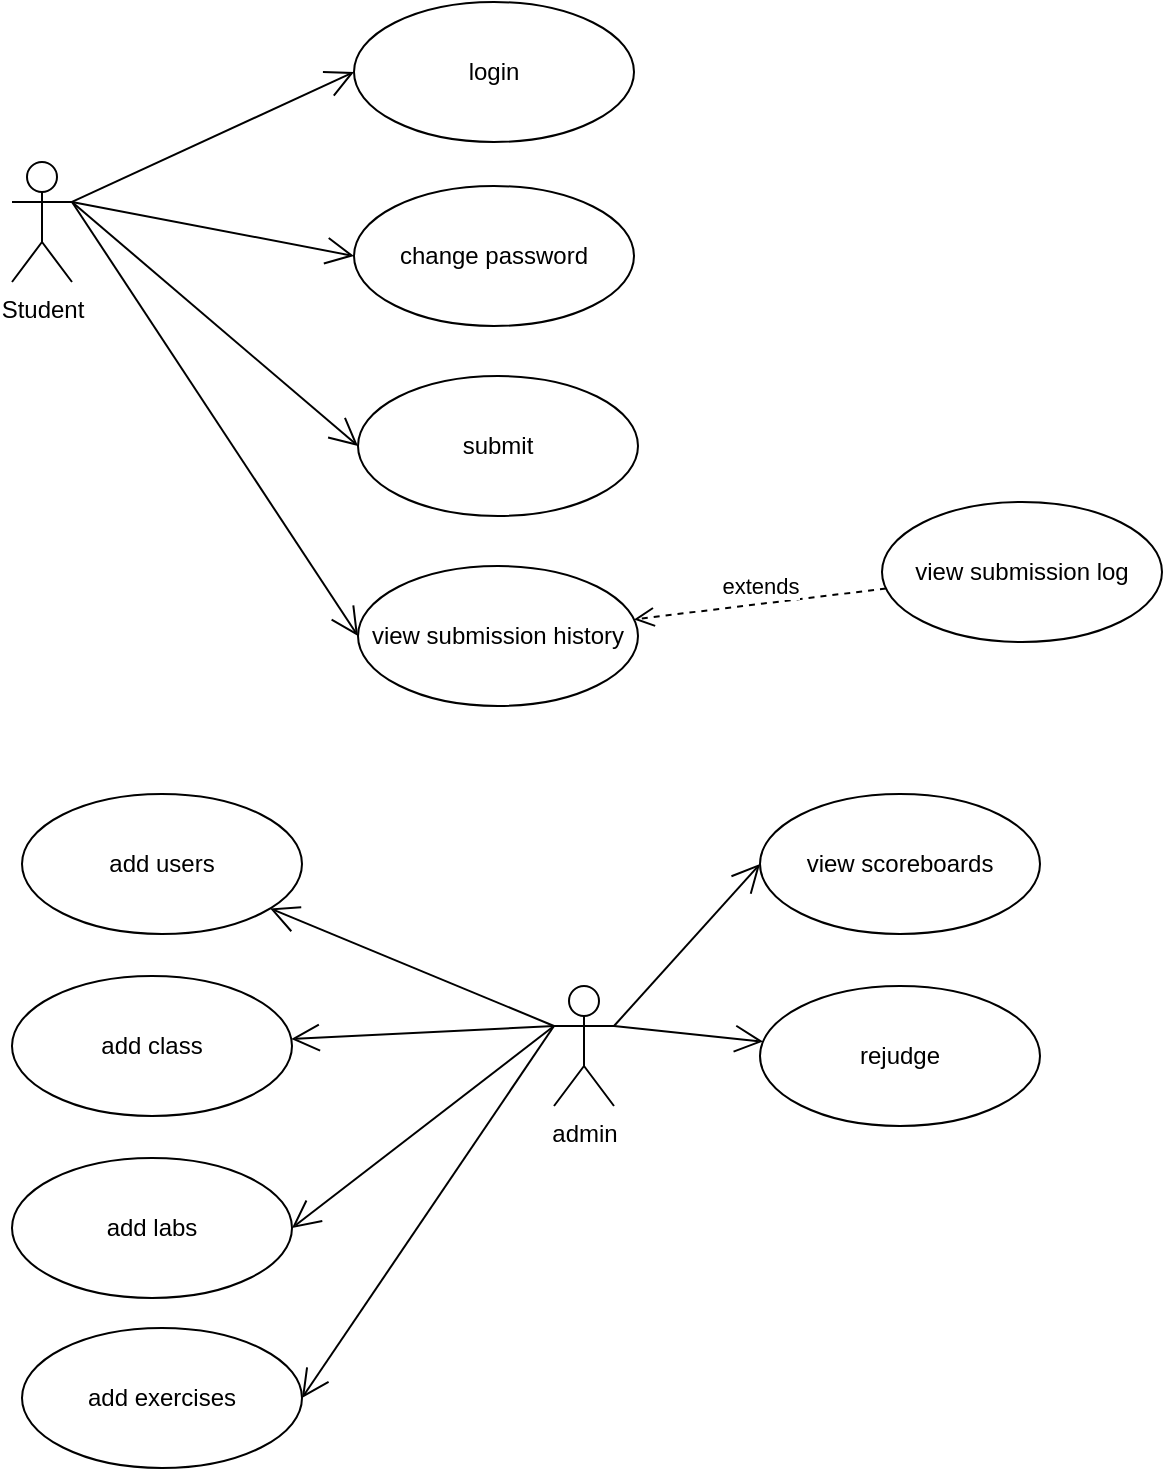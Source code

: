 <mxfile version="16.5.1" type="device" pages="2"><diagram id="pQaRFfFDf-aqfnJZsFcH" name="usecase"><mxGraphModel dx="1186" dy="614" grid="0" gridSize="10" guides="1" tooltips="1" connect="1" arrows="1" fold="1" page="0" pageScale="1" pageWidth="850" pageHeight="1100" math="0" shadow="0"><root><mxCell id="0"/><mxCell id="1" parent="0"/><mxCell id="3lFC-aFUMbooV1zk3jJ1-1" value="Student" style="shape=umlActor;verticalLabelPosition=bottom;verticalAlign=top;html=1;" parent="1" vertex="1"><mxGeometry x="118" y="174" width="30" height="60" as="geometry"/></mxCell><mxCell id="3lFC-aFUMbooV1zk3jJ1-2" value="login" style="ellipse;whiteSpace=wrap;html=1;" parent="1" vertex="1"><mxGeometry x="289" y="94" width="140" height="70" as="geometry"/></mxCell><mxCell id="3lFC-aFUMbooV1zk3jJ1-3" value="change password" style="ellipse;whiteSpace=wrap;html=1;" parent="1" vertex="1"><mxGeometry x="289" y="186" width="140" height="70" as="geometry"/></mxCell><mxCell id="3lFC-aFUMbooV1zk3jJ1-4" value="submit" style="ellipse;whiteSpace=wrap;html=1;" parent="1" vertex="1"><mxGeometry x="291" y="281" width="140" height="70" as="geometry"/></mxCell><mxCell id="3lFC-aFUMbooV1zk3jJ1-5" value="view submission history" style="ellipse;whiteSpace=wrap;html=1;" parent="1" vertex="1"><mxGeometry x="291" y="376" width="140" height="70" as="geometry"/></mxCell><mxCell id="3lFC-aFUMbooV1zk3jJ1-8" value="" style="endArrow=open;endFill=1;endSize=12;html=1;rounded=0;exitX=1;exitY=0.333;exitDx=0;exitDy=0;exitPerimeter=0;entryX=0;entryY=0.5;entryDx=0;entryDy=0;" parent="1" source="3lFC-aFUMbooV1zk3jJ1-1" target="3lFC-aFUMbooV1zk3jJ1-2" edge="1"><mxGeometry width="160" relative="1" as="geometry"><mxPoint x="344" y="450" as="sourcePoint"/><mxPoint x="504" y="450" as="targetPoint"/></mxGeometry></mxCell><mxCell id="3lFC-aFUMbooV1zk3jJ1-9" value="" style="endArrow=open;endFill=1;endSize=12;html=1;rounded=0;entryX=0;entryY=0.5;entryDx=0;entryDy=0;exitX=1;exitY=0.333;exitDx=0;exitDy=0;exitPerimeter=0;" parent="1" source="3lFC-aFUMbooV1zk3jJ1-1" target="3lFC-aFUMbooV1zk3jJ1-3" edge="1"><mxGeometry width="160" relative="1" as="geometry"><mxPoint x="184" y="188" as="sourcePoint"/><mxPoint x="299" y="139" as="targetPoint"/></mxGeometry></mxCell><mxCell id="3lFC-aFUMbooV1zk3jJ1-10" value="" style="endArrow=open;endFill=1;endSize=12;html=1;rounded=0;entryX=0;entryY=0.5;entryDx=0;entryDy=0;exitX=1;exitY=0.333;exitDx=0;exitDy=0;exitPerimeter=0;" parent="1" source="3lFC-aFUMbooV1zk3jJ1-1" target="3lFC-aFUMbooV1zk3jJ1-4" edge="1"><mxGeometry width="160" relative="1" as="geometry"><mxPoint x="202" y="199" as="sourcePoint"/><mxPoint x="299" y="231" as="targetPoint"/></mxGeometry></mxCell><mxCell id="3lFC-aFUMbooV1zk3jJ1-14" value="" style="endArrow=open;endFill=1;endSize=12;html=1;rounded=0;entryX=0;entryY=0.5;entryDx=0;entryDy=0;exitX=1;exitY=0.333;exitDx=0;exitDy=0;exitPerimeter=0;" parent="1" source="3lFC-aFUMbooV1zk3jJ1-1" target="3lFC-aFUMbooV1zk3jJ1-5" edge="1"><mxGeometry width="160" relative="1" as="geometry"><mxPoint x="149" y="185" as="sourcePoint"/><mxPoint x="301" y="326" as="targetPoint"/></mxGeometry></mxCell><mxCell id="3lFC-aFUMbooV1zk3jJ1-15" value="admin" style="shape=umlActor;verticalLabelPosition=bottom;verticalAlign=top;html=1;" parent="1" vertex="1"><mxGeometry x="389" y="586" width="30" height="60" as="geometry"/></mxCell><mxCell id="3lFC-aFUMbooV1zk3jJ1-16" value="add users" style="ellipse;whiteSpace=wrap;html=1;" parent="1" vertex="1"><mxGeometry x="123" y="490" width="140" height="70" as="geometry"/></mxCell><mxCell id="3lFC-aFUMbooV1zk3jJ1-17" value="add class" style="ellipse;whiteSpace=wrap;html=1;" parent="1" vertex="1"><mxGeometry x="118" y="581" width="140" height="70" as="geometry"/></mxCell><mxCell id="3lFC-aFUMbooV1zk3jJ1-18" value="add labs" style="ellipse;whiteSpace=wrap;html=1;" parent="1" vertex="1"><mxGeometry x="118" y="672" width="140" height="70" as="geometry"/></mxCell><mxCell id="3lFC-aFUMbooV1zk3jJ1-19" value="add exercises" style="ellipse;whiteSpace=wrap;html=1;" parent="1" vertex="1"><mxGeometry x="123" y="757" width="140" height="70" as="geometry"/></mxCell><mxCell id="3lFC-aFUMbooV1zk3jJ1-20" value="view scoreboards" style="ellipse;whiteSpace=wrap;html=1;" parent="1" vertex="1"><mxGeometry x="492" y="490" width="140" height="70" as="geometry"/></mxCell><mxCell id="3lFC-aFUMbooV1zk3jJ1-21" value="rejudge" style="ellipse;whiteSpace=wrap;html=1;" parent="1" vertex="1"><mxGeometry x="492" y="586" width="140" height="70" as="geometry"/></mxCell><mxCell id="3lFC-aFUMbooV1zk3jJ1-22" value="view submission log" style="ellipse;whiteSpace=wrap;html=1;" parent="1" vertex="1"><mxGeometry x="553" y="344" width="140" height="70" as="geometry"/></mxCell><mxCell id="3lFC-aFUMbooV1zk3jJ1-23" value="extends" style="html=1;verticalAlign=bottom;endArrow=open;dashed=1;endSize=8;rounded=0;" parent="1" source="3lFC-aFUMbooV1zk3jJ1-22" target="3lFC-aFUMbooV1zk3jJ1-5" edge="1"><mxGeometry relative="1" as="geometry"><mxPoint x="464" y="409" as="sourcePoint"/><mxPoint x="419" y="409" as="targetPoint"/></mxGeometry></mxCell><mxCell id="3lFC-aFUMbooV1zk3jJ1-25" value="" style="endArrow=open;endFill=1;endSize=12;html=1;rounded=0;exitX=0;exitY=0.333;exitDx=0;exitDy=0;exitPerimeter=0;" parent="1" source="3lFC-aFUMbooV1zk3jJ1-15" target="3lFC-aFUMbooV1zk3jJ1-16" edge="1"><mxGeometry width="160" relative="1" as="geometry"><mxPoint x="158" y="204" as="sourcePoint"/><mxPoint x="301" y="421" as="targetPoint"/></mxGeometry></mxCell><mxCell id="3lFC-aFUMbooV1zk3jJ1-26" value="" style="endArrow=open;endFill=1;endSize=12;html=1;rounded=0;exitX=0;exitY=0.333;exitDx=0;exitDy=0;exitPerimeter=0;" parent="1" source="3lFC-aFUMbooV1zk3jJ1-15" target="3lFC-aFUMbooV1zk3jJ1-17" edge="1"><mxGeometry width="160" relative="1" as="geometry"><mxPoint x="380" y="616" as="sourcePoint"/><mxPoint x="253.294" y="559.344" as="targetPoint"/></mxGeometry></mxCell><mxCell id="3lFC-aFUMbooV1zk3jJ1-27" value="" style="endArrow=open;endFill=1;endSize=12;html=1;rounded=0;exitX=0;exitY=0.333;exitDx=0;exitDy=0;exitPerimeter=0;entryX=1;entryY=0.5;entryDx=0;entryDy=0;" parent="1" source="3lFC-aFUMbooV1zk3jJ1-15" target="3lFC-aFUMbooV1zk3jJ1-18" edge="1"><mxGeometry width="160" relative="1" as="geometry"><mxPoint x="399" y="616" as="sourcePoint"/><mxPoint x="267.656" y="622.535" as="targetPoint"/></mxGeometry></mxCell><mxCell id="3lFC-aFUMbooV1zk3jJ1-28" value="" style="endArrow=open;endFill=1;endSize=12;html=1;rounded=0;exitX=0;exitY=0.333;exitDx=0;exitDy=0;exitPerimeter=0;entryX=1;entryY=0.5;entryDx=0;entryDy=0;" parent="1" source="3lFC-aFUMbooV1zk3jJ1-15" target="3lFC-aFUMbooV1zk3jJ1-19" edge="1"><mxGeometry width="160" relative="1" as="geometry"><mxPoint x="399" y="616" as="sourcePoint"/><mxPoint x="268" y="717" as="targetPoint"/></mxGeometry></mxCell><mxCell id="3lFC-aFUMbooV1zk3jJ1-29" value="" style="endArrow=open;endFill=1;endSize=12;html=1;rounded=0;exitX=1;exitY=0.333;exitDx=0;exitDy=0;exitPerimeter=0;entryX=0;entryY=0.5;entryDx=0;entryDy=0;" parent="1" source="3lFC-aFUMbooV1zk3jJ1-15" target="3lFC-aFUMbooV1zk3jJ1-20" edge="1"><mxGeometry width="160" relative="1" as="geometry"><mxPoint x="399" y="616" as="sourcePoint"/><mxPoint x="273" y="802" as="targetPoint"/></mxGeometry></mxCell><mxCell id="3lFC-aFUMbooV1zk3jJ1-30" value="" style="endArrow=open;endFill=1;endSize=12;html=1;rounded=0;exitX=1;exitY=0.333;exitDx=0;exitDy=0;exitPerimeter=0;" parent="1" source="3lFC-aFUMbooV1zk3jJ1-15" target="3lFC-aFUMbooV1zk3jJ1-21" edge="1"><mxGeometry width="160" relative="1" as="geometry"><mxPoint x="429" y="616" as="sourcePoint"/><mxPoint x="502" y="535" as="targetPoint"/></mxGeometry></mxCell></root></mxGraphModel></diagram><diagram id="LagUmEEErUrpzYi7CK_h" name="class"><mxGraphModel dx="1186" dy="614" grid="0" gridSize="10" guides="1" tooltips="1" connect="1" arrows="1" fold="1" page="1" pageScale="1" pageWidth="850" pageHeight="1100" math="0" shadow="0"><root><mxCell id="spy2Ib5McuBIrNuOsgR_-0"/><mxCell id="spy2Ib5McuBIrNuOsgR_-1" parent="spy2Ib5McuBIrNuOsgR_-0"/><mxCell id="0NRsgtW2VscIgM-NVRNd-0" value="ClassProfile" style="swimlane;fontStyle=0;childLayout=stackLayout;horizontal=1;startSize=26;fillColor=none;horizontalStack=0;resizeParent=1;resizeParentMax=0;resizeLast=0;collapsible=1;marginBottom=0;" parent="spy2Ib5McuBIrNuOsgR_-1" vertex="1"><mxGeometry x="234" y="52" width="140" height="78" as="geometry"/></mxCell><mxCell id="0NRsgtW2VscIgM-NVRNd-1" value="+ Code: String" style="text;strokeColor=none;fillColor=none;align=left;verticalAlign=top;spacingLeft=4;spacingRight=4;overflow=hidden;rotatable=0;points=[[0,0.5],[1,0.5]];portConstraint=eastwest;" parent="0NRsgtW2VscIgM-NVRNd-0" vertex="1"><mxGeometry y="26" width="140" height="26" as="geometry"/></mxCell><mxCell id="0NRsgtW2VscIgM-NVRNd-2" value="+ Course: String" style="text;strokeColor=none;fillColor=none;align=left;verticalAlign=top;spacingLeft=4;spacingRight=4;overflow=hidden;rotatable=0;points=[[0,0.5],[1,0.5]];portConstraint=eastwest;" parent="0NRsgtW2VscIgM-NVRNd-0" vertex="1"><mxGeometry y="52" width="140" height="26" as="geometry"/></mxCell><mxCell id="0NRsgtW2VscIgM-NVRNd-4" value="StudentProfile" style="swimlane;fontStyle=0;childLayout=stackLayout;horizontal=1;startSize=26;fillColor=none;horizontalStack=0;resizeParent=1;resizeParentMax=0;resizeLast=0;collapsible=1;marginBottom=0;" parent="spy2Ib5McuBIrNuOsgR_-1" vertex="1"><mxGeometry x="514" y="46" width="140" height="78" as="geometry"/></mxCell><mxCell id="0NRsgtW2VscIgM-NVRNd-5" value="+ ID: String" style="text;strokeColor=none;fillColor=none;align=left;verticalAlign=top;spacingLeft=4;spacingRight=4;overflow=hidden;rotatable=0;points=[[0,0.5],[1,0.5]];portConstraint=eastwest;" parent="0NRsgtW2VscIgM-NVRNd-4" vertex="1"><mxGeometry y="26" width="140" height="26" as="geometry"/></mxCell><mxCell id="0NRsgtW2VscIgM-NVRNd-6" value="+ FullName: String" style="text;strokeColor=none;fillColor=none;align=left;verticalAlign=top;spacingLeft=4;spacingRight=4;overflow=hidden;rotatable=0;points=[[0,0.5],[1,0.5]];portConstraint=eastwest;" parent="0NRsgtW2VscIgM-NVRNd-4" vertex="1"><mxGeometry y="52" width="140" height="26" as="geometry"/></mxCell><mxCell id="0NRsgtW2VscIgM-NVRNd-9" value="" style="endArrow=open;html=1;endSize=12;startArrow=diamondThin;startSize=14;startFill=0;edgeStyle=orthogonalEdgeStyle;align=left;verticalAlign=bottom;rounded=0;exitX=1.014;exitY=0.167;exitDx=0;exitDy=0;entryX=0;entryY=0.25;entryDx=0;entryDy=0;noEdgeStyle=1;orthogonal=1;exitPerimeter=0;" parent="spy2Ib5McuBIrNuOsgR_-1" source="0NRsgtW2VscIgM-NVRNd-0" target="0NRsgtW2VscIgM-NVRNd-4" edge="1"><mxGeometry x="-1" y="3" relative="1" as="geometry"><mxPoint x="412" y="295" as="sourcePoint"/><mxPoint x="572" y="295" as="targetPoint"/><Array as="points"/></mxGeometry></mxCell><mxCell id="0NRsgtW2VscIgM-NVRNd-10" value="Lab" style="swimlane;fontStyle=0;childLayout=stackLayout;horizontal=1;startSize=26;fillColor=none;horizontalStack=0;resizeParent=1;resizeParentMax=0;resizeLast=0;collapsible=1;marginBottom=0;" parent="spy2Ib5McuBIrNuOsgR_-1" vertex="1"><mxGeometry x="70" y="221" width="140" height="78" as="geometry"/></mxCell><mxCell id="0NRsgtW2VscIgM-NVRNd-11" value="+ Code: String" style="text;strokeColor=none;fillColor=none;align=left;verticalAlign=top;spacingLeft=4;spacingRight=4;overflow=hidden;rotatable=0;points=[[0,0.5],[1,0.5]];portConstraint=eastwest;" parent="0NRsgtW2VscIgM-NVRNd-10" vertex="1"><mxGeometry y="26" width="140" height="26" as="geometry"/></mxCell><mxCell id="0NRsgtW2VscIgM-NVRNd-12" value="+ ShortName: String" style="text;strokeColor=none;fillColor=none;align=left;verticalAlign=top;spacingLeft=4;spacingRight=4;overflow=hidden;rotatable=0;points=[[0,0.5],[1,0.5]];portConstraint=eastwest;" parent="0NRsgtW2VscIgM-NVRNd-10" vertex="1"><mxGeometry y="52" width="140" height="26" as="geometry"/></mxCell><mxCell id="0NRsgtW2VscIgM-NVRNd-14" value="Exercise" style="swimlane;fontStyle=0;childLayout=stackLayout;horizontal=1;startSize=26;fillColor=none;horizontalStack=0;resizeParent=1;resizeParentMax=0;resizeLast=0;collapsible=1;marginBottom=0;" parent="spy2Ib5McuBIrNuOsgR_-1" vertex="1"><mxGeometry x="299" y="228" width="140" height="156" as="geometry"/></mxCell><mxCell id="0NRsgtW2VscIgM-NVRNd-15" value="+ Code: String" style="text;strokeColor=none;fillColor=none;align=left;verticalAlign=top;spacingLeft=4;spacingRight=4;overflow=hidden;rotatable=0;points=[[0,0.5],[1,0.5]];portConstraint=eastwest;" parent="0NRsgtW2VscIgM-NVRNd-14" vertex="1"><mxGeometry y="26" width="140" height="26" as="geometry"/></mxCell><mxCell id="f9CZHfPChUrVXAI7VLmM-0" value="+ Language: String" style="text;strokeColor=none;fillColor=none;align=left;verticalAlign=top;spacingLeft=4;spacingRight=4;overflow=hidden;rotatable=0;points=[[0,0.5],[1,0.5]];portConstraint=eastwest;" parent="0NRsgtW2VscIgM-NVRNd-14" vertex="1"><mxGeometry y="52" width="140" height="26" as="geometry"/></mxCell><mxCell id="f9CZHfPChUrVXAI7VLmM-1" value="+ JudgeScript: String" style="text;strokeColor=none;fillColor=none;align=left;verticalAlign=top;spacingLeft=4;spacingRight=4;overflow=hidden;rotatable=0;points=[[0,0.5],[1,0.5]];portConstraint=eastwest;" parent="0NRsgtW2VscIgM-NVRNd-14" vertex="1"><mxGeometry y="78" width="140" height="26" as="geometry"/></mxCell><mxCell id="f9CZHfPChUrVXAI7VLmM-2" value="+ TestcaseIn: String" style="text;strokeColor=none;fillColor=none;align=left;verticalAlign=top;spacingLeft=4;spacingRight=4;overflow=hidden;rotatable=0;points=[[0,0.5],[1,0.5]];portConstraint=eastwest;" parent="0NRsgtW2VscIgM-NVRNd-14" vertex="1"><mxGeometry y="104" width="140" height="26" as="geometry"/></mxCell><mxCell id="f9CZHfPChUrVXAI7VLmM-3" value="+ TestcaseOut: String" style="text;strokeColor=none;fillColor=none;align=left;verticalAlign=top;spacingLeft=4;spacingRight=4;overflow=hidden;rotatable=0;points=[[0,0.5],[1,0.5]];portConstraint=eastwest;" parent="0NRsgtW2VscIgM-NVRNd-14" vertex="1"><mxGeometry y="130" width="140" height="26" as="geometry"/></mxCell><mxCell id="0NRsgtW2VscIgM-NVRNd-20" value="" style="endArrow=open;html=1;endSize=12;startArrow=diamondThin;startSize=14;startFill=0;edgeStyle=orthogonalEdgeStyle;align=left;verticalAlign=bottom;rounded=0;exitX=1;exitY=0.25;exitDx=0;exitDy=0;entryX=0;entryY=0.25;entryDx=0;entryDy=0;" parent="spy2Ib5McuBIrNuOsgR_-1" source="0NRsgtW2VscIgM-NVRNd-10" target="0NRsgtW2VscIgM-NVRNd-14" edge="1"><mxGeometry x="-1" y="3" relative="1" as="geometry"><mxPoint x="412" y="295" as="sourcePoint"/><mxPoint x="293" y="241" as="targetPoint"/></mxGeometry></mxCell><mxCell id="f9CZHfPChUrVXAI7VLmM-4" value="Submission" style="swimlane;fontStyle=0;childLayout=stackLayout;horizontal=1;startSize=26;fillColor=none;horizontalStack=0;resizeParent=1;resizeParentMax=0;resizeLast=0;collapsible=1;marginBottom=0;" parent="spy2Ib5McuBIrNuOsgR_-1" vertex="1"><mxGeometry x="514" y="225" width="140" height="182" as="geometry"/></mxCell><mxCell id="f9CZHfPChUrVXAI7VLmM-19" value="+ Script: String" style="text;strokeColor=none;fillColor=none;align=left;verticalAlign=top;spacingLeft=4;spacingRight=4;overflow=hidden;rotatable=0;points=[[0,0.5],[1,0.5]];portConstraint=eastwest;" parent="f9CZHfPChUrVXAI7VLmM-4" vertex="1"><mxGeometry y="26" width="140" height="26" as="geometry"/></mxCell><mxCell id="f9CZHfPChUrVXAI7VLmM-20" value="+ State: String" style="text;strokeColor=none;fillColor=none;align=left;verticalAlign=top;spacingLeft=4;spacingRight=4;overflow=hidden;rotatable=0;points=[[0,0.5],[1,0.5]];portConstraint=eastwest;" parent="f9CZHfPChUrVXAI7VLmM-4" vertex="1"><mxGeometry y="52" width="140" height="26" as="geometry"/></mxCell><mxCell id="f9CZHfPChUrVXAI7VLmM-21" value="+ Log: String" style="text;strokeColor=none;fillColor=none;align=left;verticalAlign=top;spacingLeft=4;spacingRight=4;overflow=hidden;rotatable=0;points=[[0,0.5],[1,0.5]];portConstraint=eastwest;" parent="f9CZHfPChUrVXAI7VLmM-4" vertex="1"><mxGeometry y="78" width="140" height="26" as="geometry"/></mxCell><mxCell id="f9CZHfPChUrVXAI7VLmM-22" value="+ Score: Double" style="text;strokeColor=none;fillColor=none;align=left;verticalAlign=top;spacingLeft=4;spacingRight=4;overflow=hidden;rotatable=0;points=[[0,0.5],[1,0.5]];portConstraint=eastwest;" parent="f9CZHfPChUrVXAI7VLmM-4" vertex="1"><mxGeometry y="104" width="140" height="26" as="geometry"/></mxCell><mxCell id="f9CZHfPChUrVXAI7VLmM-23" value="+ DateTime: DateTime" style="text;strokeColor=none;fillColor=none;align=left;verticalAlign=top;spacingLeft=4;spacingRight=4;overflow=hidden;rotatable=0;points=[[0,0.5],[1,0.5]];portConstraint=eastwest;" parent="f9CZHfPChUrVXAI7VLmM-4" vertex="1"><mxGeometry y="130" width="140" height="26" as="geometry"/></mxCell><mxCell id="tO4B1DnLy-hbOq308zwh-0" value="+ Source: String" style="text;strokeColor=none;fillColor=none;align=left;verticalAlign=top;spacingLeft=4;spacingRight=4;overflow=hidden;rotatable=0;points=[[0,0.5],[1,0.5]];portConstraint=eastwest;" parent="f9CZHfPChUrVXAI7VLmM-4" vertex="1"><mxGeometry y="156" width="140" height="26" as="geometry"/></mxCell><mxCell id="f9CZHfPChUrVXAI7VLmM-15" value="" style="endArrow=none;html=1;edgeStyle=orthogonalEdgeStyle;rounded=0;exitX=0.5;exitY=1;exitDx=0;exitDy=0;entryX=0.5;entryY=0;entryDx=0;entryDy=0;" parent="spy2Ib5McuBIrNuOsgR_-1" source="0NRsgtW2VscIgM-NVRNd-4" target="f9CZHfPChUrVXAI7VLmM-4" edge="1"><mxGeometry relative="1" as="geometry"><mxPoint x="363" y="252" as="sourcePoint"/><mxPoint x="584" y="220" as="targetPoint"/></mxGeometry></mxCell><mxCell id="f9CZHfPChUrVXAI7VLmM-18" value="" style="endArrow=none;html=1;edgeStyle=orthogonalEdgeStyle;rounded=0;exitX=0.5;exitY=0;exitDx=0;exitDy=0;entryX=0;entryY=0.25;entryDx=0;entryDy=0;" parent="spy2Ib5McuBIrNuOsgR_-1" source="0NRsgtW2VscIgM-NVRNd-14" target="f9CZHfPChUrVXAI7VLmM-4" edge="1"><mxGeometry relative="1" as="geometry"><mxPoint x="594" y="135" as="sourcePoint"/><mxPoint x="594" y="235" as="targetPoint"/></mxGeometry></mxCell><mxCell id="f9CZHfPChUrVXAI7VLmM-24" value="" style="endArrow=none;html=1;edgeStyle=orthogonalEdgeStyle;rounded=0;exitX=0.5;exitY=0;exitDx=0;exitDy=0;entryX=0;entryY=0.5;entryDx=0;entryDy=0;" parent="spy2Ib5McuBIrNuOsgR_-1" source="0NRsgtW2VscIgM-NVRNd-10" target="0NRsgtW2VscIgM-NVRNd-1" edge="1"><mxGeometry relative="1" as="geometry"><mxPoint x="379" y="238" as="sourcePoint"/><mxPoint x="524" y="287" as="targetPoint"/></mxGeometry></mxCell><mxCell id="tO4B1DnLy-hbOq308zwh-1" value="Result" style="swimlane;fontStyle=0;childLayout=stackLayout;horizontal=1;startSize=26;fillColor=none;horizontalStack=0;resizeParent=1;resizeParentMax=0;resizeLast=0;collapsible=1;marginBottom=0;" parent="spy2Ib5McuBIrNuOsgR_-1" vertex="1"><mxGeometry x="282" y="448" width="140" height="52" as="geometry"/></mxCell><mxCell id="tO4B1DnLy-hbOq308zwh-2" value="+ Score: Double" style="text;strokeColor=none;fillColor=none;align=left;verticalAlign=top;spacingLeft=4;spacingRight=4;overflow=hidden;rotatable=0;points=[[0,0.5],[1,0.5]];portConstraint=eastwest;" parent="tO4B1DnLy-hbOq308zwh-1" vertex="1"><mxGeometry y="26" width="140" height="26" as="geometry"/></mxCell><mxCell id="tO4B1DnLy-hbOq308zwh-4" value="" style="endArrow=none;html=1;edgeStyle=orthogonalEdgeStyle;rounded=0;entryX=-0.007;entryY=0.385;entryDx=0;entryDy=0;entryPerimeter=0;exitX=0.429;exitY=0.962;exitDx=0;exitDy=0;exitPerimeter=0;" parent="spy2Ib5McuBIrNuOsgR_-1" source="0NRsgtW2VscIgM-NVRNd-12" target="tO4B1DnLy-hbOq308zwh-1" edge="1"><mxGeometry relative="1" as="geometry"><mxPoint x="133" y="315" as="sourcePoint"/><mxPoint x="244" y="101" as="targetPoint"/></mxGeometry></mxCell><mxCell id="tO4B1DnLy-hbOq308zwh-5" value="" style="endArrow=none;html=1;edgeStyle=orthogonalEdgeStyle;rounded=0;entryX=1.021;entryY=0.231;entryDx=0;entryDy=0;entryPerimeter=0;exitX=1;exitY=0.25;exitDx=0;exitDy=0;" parent="spy2Ib5McuBIrNuOsgR_-1" source="0NRsgtW2VscIgM-NVRNd-4" target="tO4B1DnLy-hbOq308zwh-2" edge="1"><mxGeometry relative="1" as="geometry"><mxPoint x="140.06" y="308.012" as="sourcePoint"/><mxPoint x="302.02" y="473.02" as="targetPoint"/><Array as="points"><mxPoint x="726" y="67"/><mxPoint x="726" y="475"/></Array></mxGeometry></mxCell><mxCell id="a39_S_f0PuJ_PKt83lHI-0" value="" style="endArrow=none;html=1;edgeStyle=orthogonalEdgeStyle;rounded=0;entryX=0.5;entryY=0;entryDx=0;entryDy=0;exitX=0.45;exitY=1;exitDx=0;exitDy=0;exitPerimeter=0;" edge="1" parent="spy2Ib5McuBIrNuOsgR_-1" source="f9CZHfPChUrVXAI7VLmM-3" target="tO4B1DnLy-hbOq308zwh-1"><mxGeometry relative="1" as="geometry"><mxPoint x="140.06" y="308.012" as="sourcePoint"/><mxPoint x="302.02" y="473.02" as="targetPoint"/></mxGeometry></mxCell></root></mxGraphModel></diagram></mxfile>
